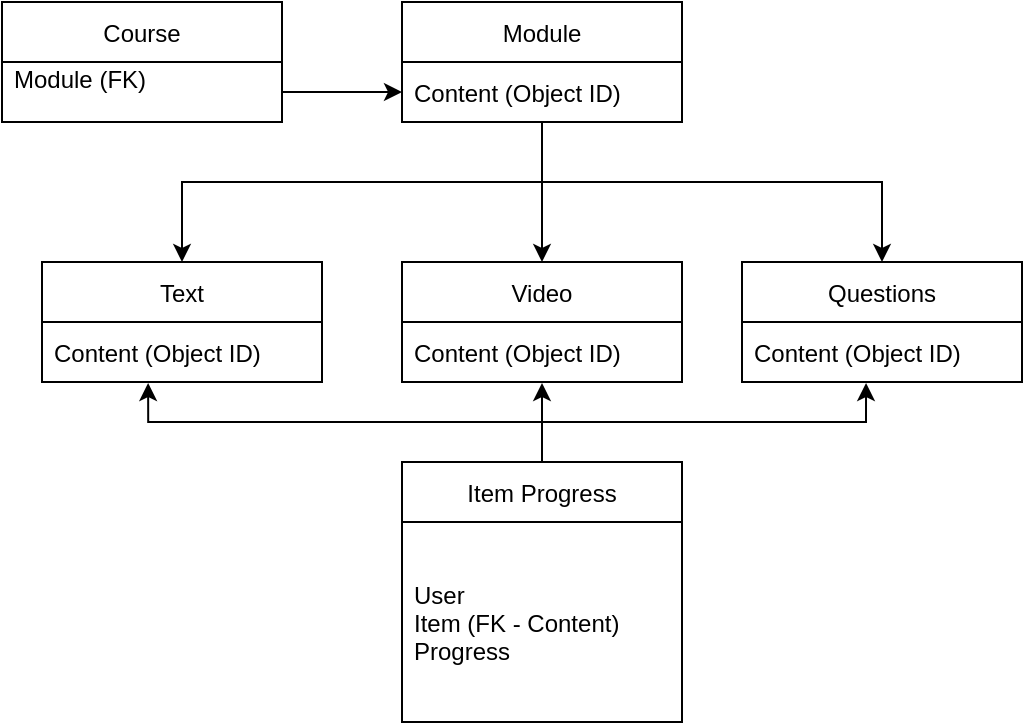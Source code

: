 <mxfile version="20.2.3" type="github"><diagram id="ckHR5zTYRwSgbD2UskKd" name="Page-1"><mxGraphModel dx="946" dy="546" grid="1" gridSize="10" guides="1" tooltips="1" connect="1" arrows="1" fold="1" page="1" pageScale="1" pageWidth="850" pageHeight="1100" math="0" shadow="0"><root><mxCell id="0"/><mxCell id="1" parent="0"/><mxCell id="oHwWb7--4bRXQ5MsIWVz-1" value="Course" style="swimlane;fontStyle=0;childLayout=stackLayout;horizontal=1;startSize=30;horizontalStack=0;resizeParent=1;resizeParentMax=0;resizeLast=0;collapsible=1;marginBottom=0;" vertex="1" parent="1"><mxGeometry x="40" y="230" width="140" height="60" as="geometry"/></mxCell><mxCell id="oHwWb7--4bRXQ5MsIWVz-2" value="Module (FK)&#10;" style="text;strokeColor=none;fillColor=none;align=left;verticalAlign=middle;spacingLeft=4;spacingRight=4;overflow=hidden;points=[[0,0.5],[1,0.5]];portConstraint=eastwest;rotatable=0;" vertex="1" parent="oHwWb7--4bRXQ5MsIWVz-1"><mxGeometry y="30" width="140" height="30" as="geometry"/></mxCell><mxCell id="oHwWb7--4bRXQ5MsIWVz-19" style="edgeStyle=orthogonalEdgeStyle;rounded=0;orthogonalLoop=1;jettySize=auto;html=1;entryX=0.5;entryY=0;entryDx=0;entryDy=0;" edge="1" parent="1" source="oHwWb7--4bRXQ5MsIWVz-5" target="oHwWb7--4bRXQ5MsIWVz-11"><mxGeometry relative="1" as="geometry"><Array as="points"><mxPoint x="310" y="320"/><mxPoint x="130" y="320"/></Array></mxGeometry></mxCell><mxCell id="oHwWb7--4bRXQ5MsIWVz-5" value="Module" style="swimlane;fontStyle=0;childLayout=stackLayout;horizontal=1;startSize=30;horizontalStack=0;resizeParent=1;resizeParentMax=0;resizeLast=0;collapsible=1;marginBottom=0;" vertex="1" parent="1"><mxGeometry x="240" y="230" width="140" height="60" as="geometry"/></mxCell><mxCell id="oHwWb7--4bRXQ5MsIWVz-6" value="Content (Object ID)" style="text;strokeColor=none;fillColor=none;align=left;verticalAlign=middle;spacingLeft=4;spacingRight=4;overflow=hidden;points=[[0,0.5],[1,0.5]];portConstraint=eastwest;rotatable=0;" vertex="1" parent="oHwWb7--4bRXQ5MsIWVz-5"><mxGeometry y="30" width="140" height="30" as="geometry"/></mxCell><mxCell id="oHwWb7--4bRXQ5MsIWVz-10" value="" style="edgeStyle=orthogonalEdgeStyle;rounded=0;orthogonalLoop=1;jettySize=auto;html=1;" edge="1" parent="1" source="oHwWb7--4bRXQ5MsIWVz-2" target="oHwWb7--4bRXQ5MsIWVz-6"><mxGeometry relative="1" as="geometry"/></mxCell><mxCell id="oHwWb7--4bRXQ5MsIWVz-11" value="Text" style="swimlane;fontStyle=0;childLayout=stackLayout;horizontal=1;startSize=30;horizontalStack=0;resizeParent=1;resizeParentMax=0;resizeLast=0;collapsible=1;marginBottom=0;" vertex="1" parent="1"><mxGeometry x="60" y="360" width="140" height="60" as="geometry"/></mxCell><mxCell id="oHwWb7--4bRXQ5MsIWVz-12" value="Content (Object ID)" style="text;strokeColor=none;fillColor=none;align=left;verticalAlign=middle;spacingLeft=4;spacingRight=4;overflow=hidden;points=[[0,0.5],[1,0.5]];portConstraint=eastwest;rotatable=0;" vertex="1" parent="oHwWb7--4bRXQ5MsIWVz-11"><mxGeometry y="30" width="140" height="30" as="geometry"/></mxCell><mxCell id="oHwWb7--4bRXQ5MsIWVz-13" value="Questions" style="swimlane;fontStyle=0;childLayout=stackLayout;horizontal=1;startSize=30;horizontalStack=0;resizeParent=1;resizeParentMax=0;resizeLast=0;collapsible=1;marginBottom=0;" vertex="1" parent="1"><mxGeometry x="410" y="360" width="140" height="60" as="geometry"/></mxCell><mxCell id="oHwWb7--4bRXQ5MsIWVz-14" value="Content (Object ID)" style="text;strokeColor=none;fillColor=none;align=left;verticalAlign=middle;spacingLeft=4;spacingRight=4;overflow=hidden;points=[[0,0.5],[1,0.5]];portConstraint=eastwest;rotatable=0;" vertex="1" parent="oHwWb7--4bRXQ5MsIWVz-13"><mxGeometry y="30" width="140" height="30" as="geometry"/></mxCell><mxCell id="oHwWb7--4bRXQ5MsIWVz-15" value="Video" style="swimlane;fontStyle=0;childLayout=stackLayout;horizontal=1;startSize=30;horizontalStack=0;resizeParent=1;resizeParentMax=0;resizeLast=0;collapsible=1;marginBottom=0;" vertex="1" parent="1"><mxGeometry x="240" y="360" width="140" height="60" as="geometry"/></mxCell><mxCell id="oHwWb7--4bRXQ5MsIWVz-16" value="Content (Object ID)" style="text;strokeColor=none;fillColor=none;align=left;verticalAlign=middle;spacingLeft=4;spacingRight=4;overflow=hidden;points=[[0,0.5],[1,0.5]];portConstraint=eastwest;rotatable=0;" vertex="1" parent="oHwWb7--4bRXQ5MsIWVz-15"><mxGeometry y="30" width="140" height="30" as="geometry"/></mxCell><mxCell id="oHwWb7--4bRXQ5MsIWVz-17" style="edgeStyle=orthogonalEdgeStyle;rounded=0;orthogonalLoop=1;jettySize=auto;html=1;entryX=0.5;entryY=0;entryDx=0;entryDy=0;" edge="1" parent="1" source="oHwWb7--4bRXQ5MsIWVz-6" target="oHwWb7--4bRXQ5MsIWVz-15"><mxGeometry relative="1" as="geometry"><Array as="points"><mxPoint x="310" y="340"/><mxPoint x="310" y="340"/></Array></mxGeometry></mxCell><mxCell id="oHwWb7--4bRXQ5MsIWVz-18" style="edgeStyle=orthogonalEdgeStyle;rounded=0;orthogonalLoop=1;jettySize=auto;html=1;entryX=0.5;entryY=0;entryDx=0;entryDy=0;" edge="1" parent="1" source="oHwWb7--4bRXQ5MsIWVz-6" target="oHwWb7--4bRXQ5MsIWVz-13"><mxGeometry relative="1" as="geometry"><Array as="points"><mxPoint x="310" y="320"/><mxPoint x="480" y="320"/></Array></mxGeometry></mxCell><mxCell id="oHwWb7--4bRXQ5MsIWVz-23" style="edgeStyle=orthogonalEdgeStyle;rounded=0;orthogonalLoop=1;jettySize=auto;html=1;entryX=0.5;entryY=1.017;entryDx=0;entryDy=0;entryPerimeter=0;" edge="1" parent="1" source="oHwWb7--4bRXQ5MsIWVz-21" target="oHwWb7--4bRXQ5MsIWVz-16"><mxGeometry relative="1" as="geometry"/></mxCell><mxCell id="oHwWb7--4bRXQ5MsIWVz-24" style="edgeStyle=orthogonalEdgeStyle;rounded=0;orthogonalLoop=1;jettySize=auto;html=1;entryX=0.379;entryY=1.017;entryDx=0;entryDy=0;entryPerimeter=0;" edge="1" parent="1" source="oHwWb7--4bRXQ5MsIWVz-21" target="oHwWb7--4bRXQ5MsIWVz-12"><mxGeometry relative="1" as="geometry"/></mxCell><mxCell id="oHwWb7--4bRXQ5MsIWVz-25" style="edgeStyle=orthogonalEdgeStyle;rounded=0;orthogonalLoop=1;jettySize=auto;html=1;entryX=0.443;entryY=1.017;entryDx=0;entryDy=0;entryPerimeter=0;" edge="1" parent="1" source="oHwWb7--4bRXQ5MsIWVz-21" target="oHwWb7--4bRXQ5MsIWVz-14"><mxGeometry relative="1" as="geometry"/></mxCell><mxCell id="oHwWb7--4bRXQ5MsIWVz-21" value="Item Progress" style="swimlane;fontStyle=0;childLayout=stackLayout;horizontal=1;startSize=30;horizontalStack=0;resizeParent=1;resizeParentMax=0;resizeLast=0;collapsible=1;marginBottom=0;" vertex="1" parent="1"><mxGeometry x="240" y="460" width="140" height="130" as="geometry"/></mxCell><mxCell id="oHwWb7--4bRXQ5MsIWVz-22" value="User&#10;Item (FK - Content)&#10;Progress" style="text;strokeColor=none;fillColor=none;align=left;verticalAlign=middle;spacingLeft=4;spacingRight=4;overflow=hidden;points=[[0,0.5],[1,0.5]];portConstraint=eastwest;rotatable=0;" vertex="1" parent="oHwWb7--4bRXQ5MsIWVz-21"><mxGeometry y="30" width="140" height="100" as="geometry"/></mxCell></root></mxGraphModel></diagram></mxfile>